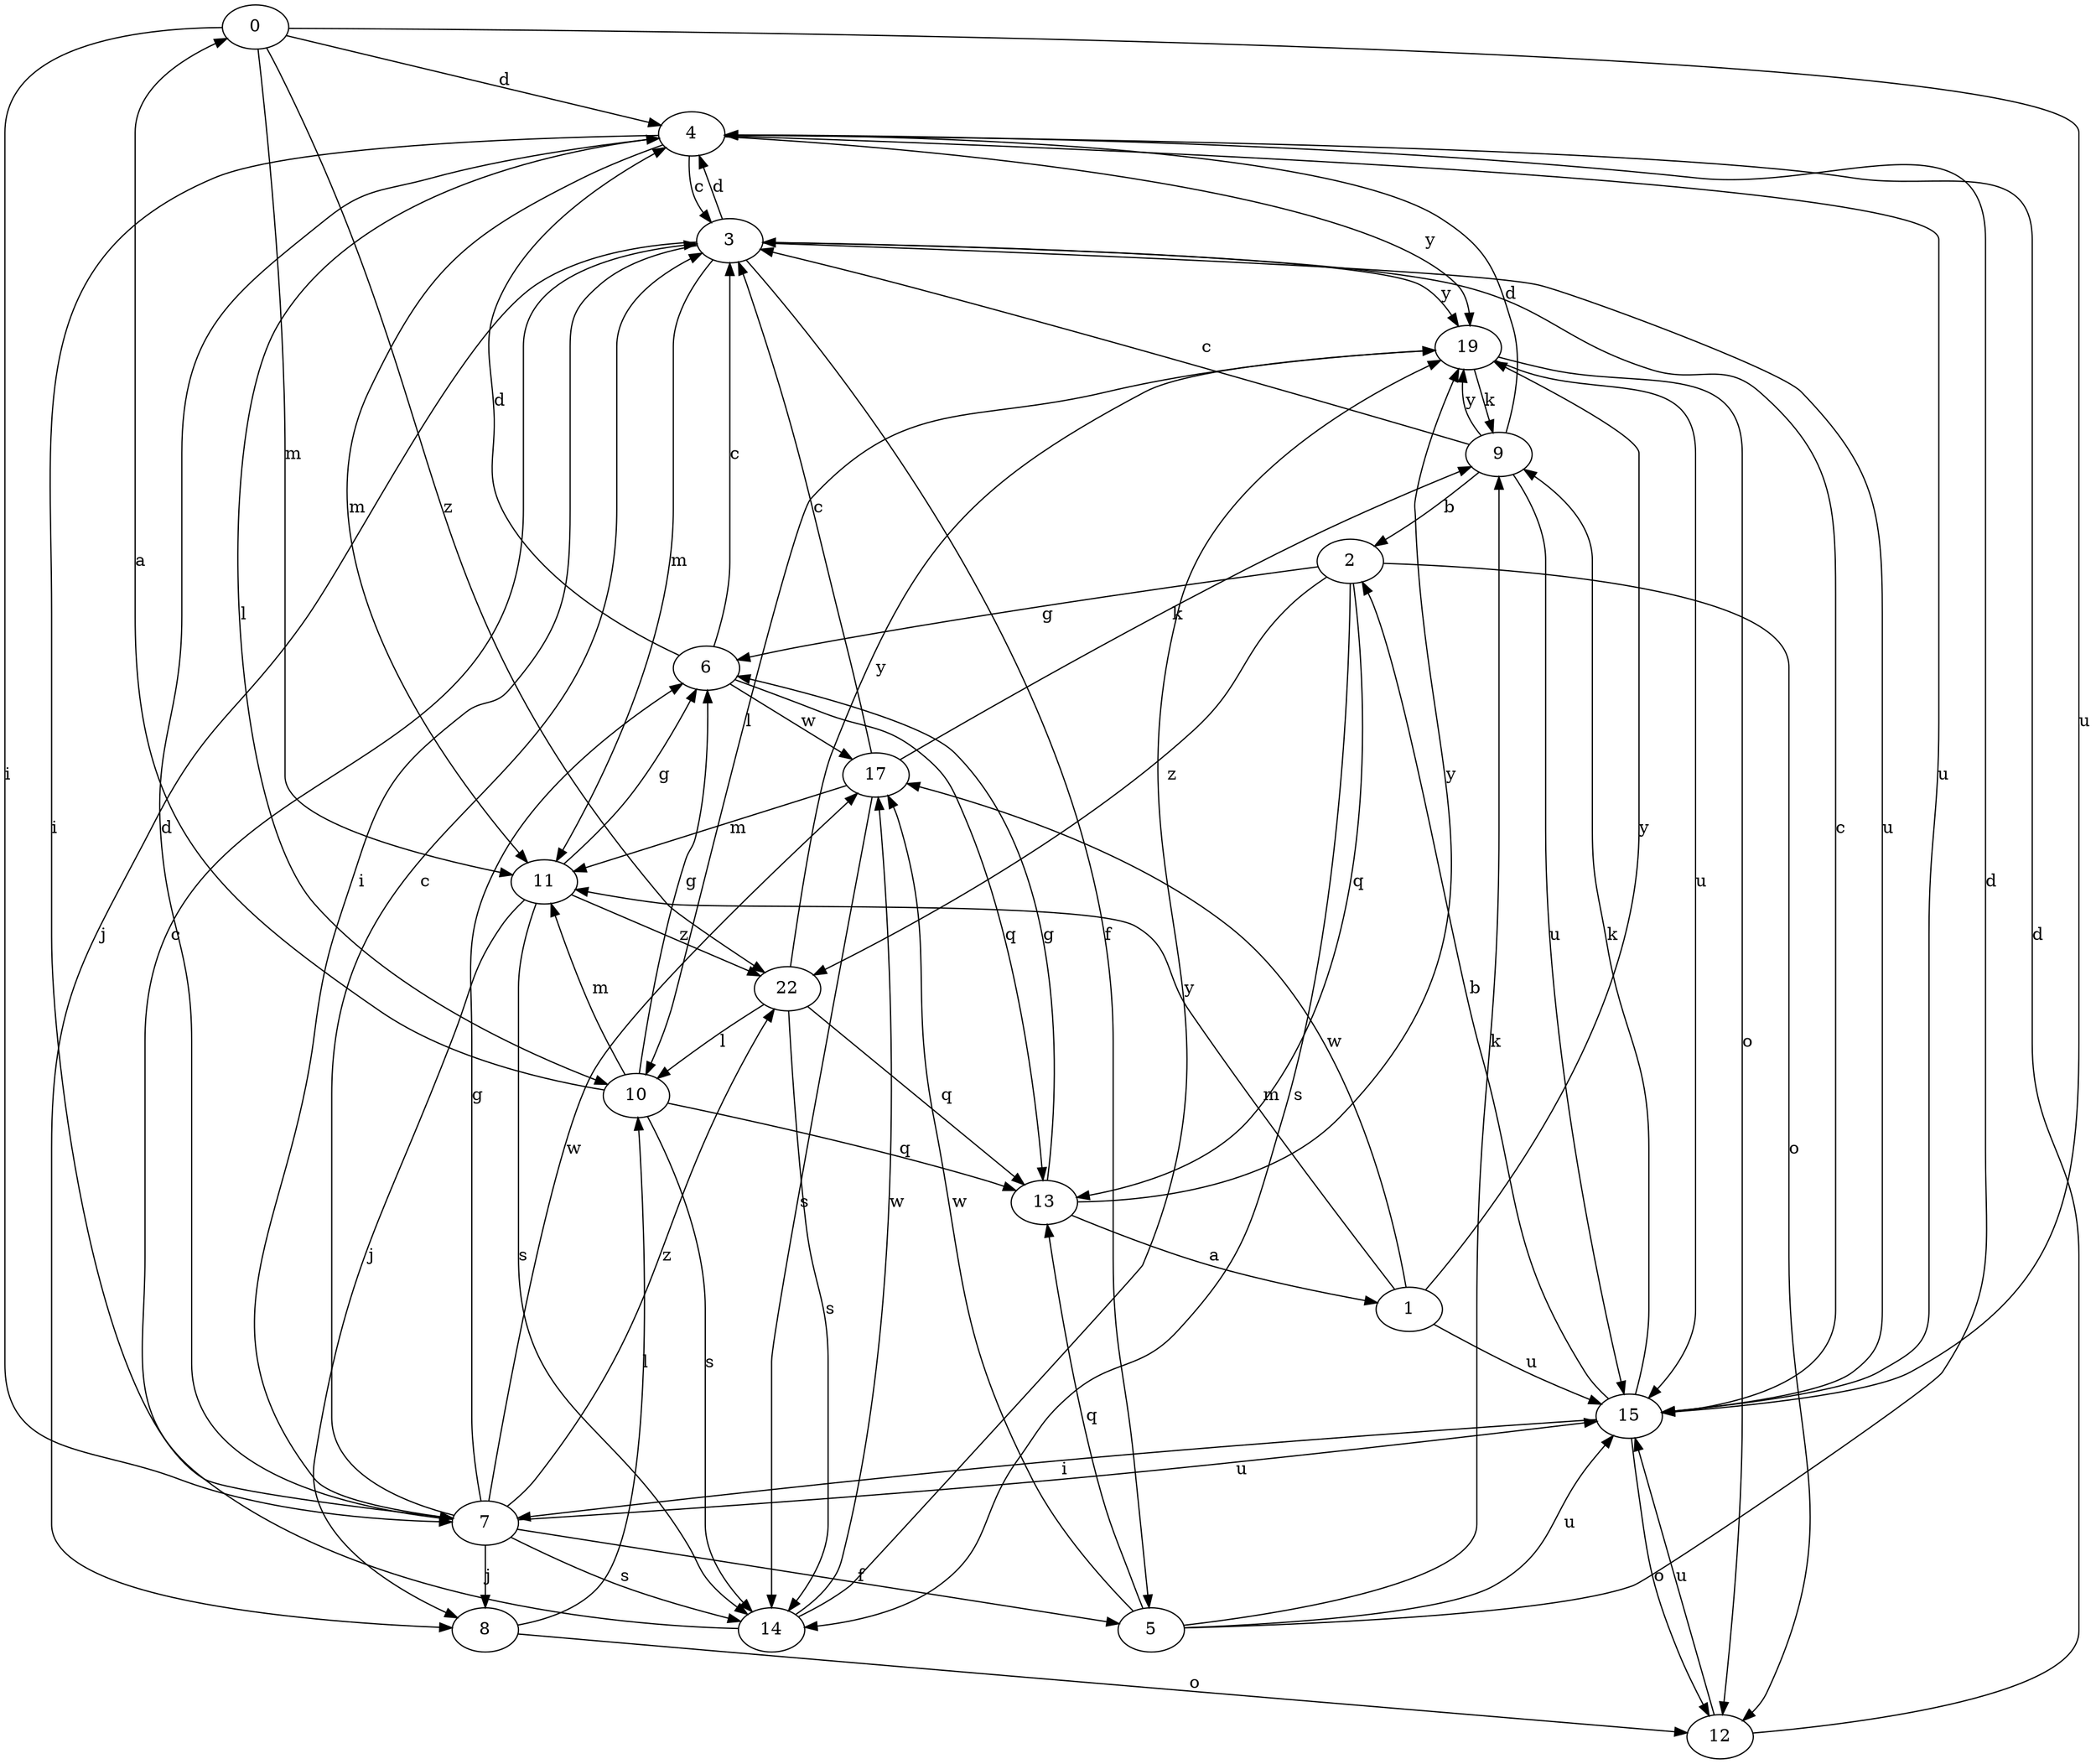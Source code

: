 strict digraph  {
0;
1;
2;
3;
4;
5;
6;
7;
8;
9;
10;
11;
12;
13;
14;
15;
17;
19;
22;
0 -> 4  [label=d];
0 -> 7  [label=i];
0 -> 11  [label=m];
0 -> 15  [label=u];
0 -> 22  [label=z];
1 -> 11  [label=m];
1 -> 15  [label=u];
1 -> 17  [label=w];
1 -> 19  [label=y];
2 -> 6  [label=g];
2 -> 12  [label=o];
2 -> 13  [label=q];
2 -> 14  [label=s];
2 -> 22  [label=z];
3 -> 4  [label=d];
3 -> 5  [label=f];
3 -> 7  [label=i];
3 -> 8  [label=j];
3 -> 11  [label=m];
3 -> 15  [label=u];
3 -> 19  [label=y];
4 -> 3  [label=c];
4 -> 7  [label=i];
4 -> 10  [label=l];
4 -> 11  [label=m];
4 -> 15  [label=u];
4 -> 19  [label=y];
5 -> 4  [label=d];
5 -> 9  [label=k];
5 -> 13  [label=q];
5 -> 15  [label=u];
5 -> 17  [label=w];
6 -> 3  [label=c];
6 -> 4  [label=d];
6 -> 13  [label=q];
6 -> 17  [label=w];
7 -> 3  [label=c];
7 -> 4  [label=d];
7 -> 5  [label=f];
7 -> 6  [label=g];
7 -> 8  [label=j];
7 -> 14  [label=s];
7 -> 15  [label=u];
7 -> 17  [label=w];
7 -> 22  [label=z];
8 -> 10  [label=l];
8 -> 12  [label=o];
9 -> 2  [label=b];
9 -> 3  [label=c];
9 -> 4  [label=d];
9 -> 15  [label=u];
9 -> 19  [label=y];
10 -> 0  [label=a];
10 -> 6  [label=g];
10 -> 11  [label=m];
10 -> 13  [label=q];
10 -> 14  [label=s];
11 -> 6  [label=g];
11 -> 8  [label=j];
11 -> 14  [label=s];
11 -> 22  [label=z];
12 -> 4  [label=d];
12 -> 15  [label=u];
13 -> 1  [label=a];
13 -> 6  [label=g];
13 -> 19  [label=y];
14 -> 3  [label=c];
14 -> 17  [label=w];
14 -> 19  [label=y];
15 -> 2  [label=b];
15 -> 3  [label=c];
15 -> 7  [label=i];
15 -> 9  [label=k];
15 -> 12  [label=o];
17 -> 3  [label=c];
17 -> 9  [label=k];
17 -> 11  [label=m];
17 -> 14  [label=s];
19 -> 9  [label=k];
19 -> 10  [label=l];
19 -> 12  [label=o];
19 -> 15  [label=u];
22 -> 10  [label=l];
22 -> 13  [label=q];
22 -> 14  [label=s];
22 -> 19  [label=y];
}
